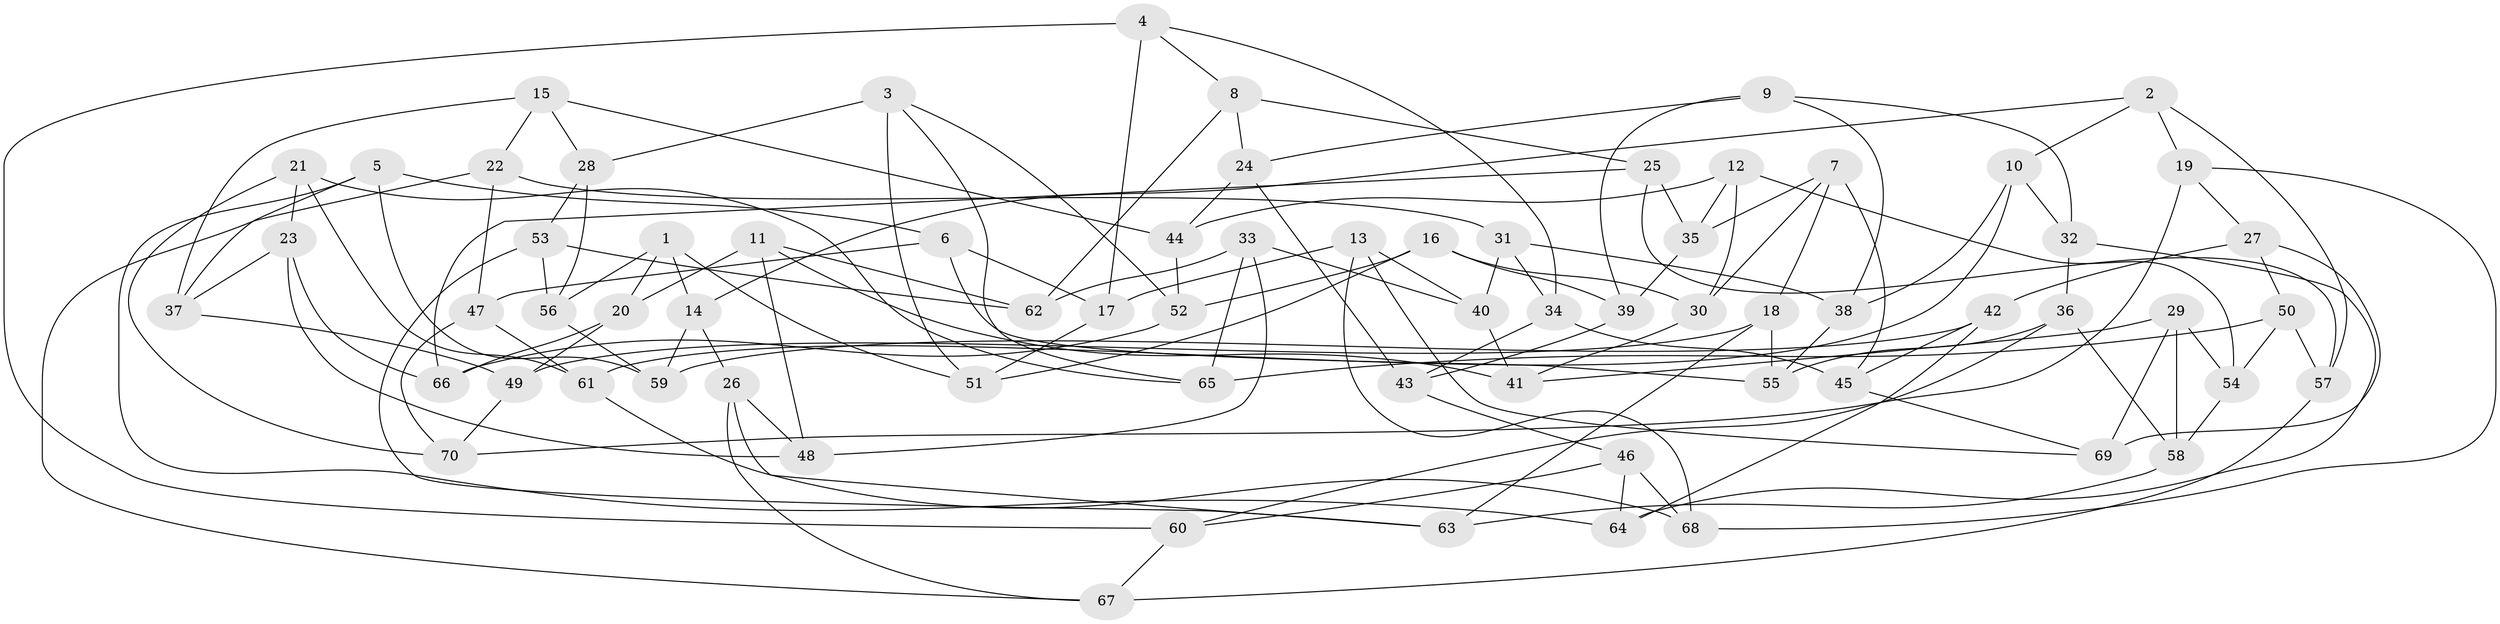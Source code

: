// Generated by graph-tools (version 1.1) at 2025/11/02/27/25 16:11:44]
// undirected, 70 vertices, 140 edges
graph export_dot {
graph [start="1"]
  node [color=gray90,style=filled];
  1;
  2;
  3;
  4;
  5;
  6;
  7;
  8;
  9;
  10;
  11;
  12;
  13;
  14;
  15;
  16;
  17;
  18;
  19;
  20;
  21;
  22;
  23;
  24;
  25;
  26;
  27;
  28;
  29;
  30;
  31;
  32;
  33;
  34;
  35;
  36;
  37;
  38;
  39;
  40;
  41;
  42;
  43;
  44;
  45;
  46;
  47;
  48;
  49;
  50;
  51;
  52;
  53;
  54;
  55;
  56;
  57;
  58;
  59;
  60;
  61;
  62;
  63;
  64;
  65;
  66;
  67;
  68;
  69;
  70;
  1 -- 56;
  1 -- 20;
  1 -- 51;
  1 -- 14;
  2 -- 14;
  2 -- 19;
  2 -- 57;
  2 -- 10;
  3 -- 52;
  3 -- 28;
  3 -- 51;
  3 -- 65;
  4 -- 17;
  4 -- 60;
  4 -- 34;
  4 -- 8;
  5 -- 37;
  5 -- 64;
  5 -- 6;
  5 -- 59;
  6 -- 47;
  6 -- 17;
  6 -- 55;
  7 -- 30;
  7 -- 18;
  7 -- 45;
  7 -- 35;
  8 -- 62;
  8 -- 25;
  8 -- 24;
  9 -- 38;
  9 -- 32;
  9 -- 24;
  9 -- 39;
  10 -- 38;
  10 -- 32;
  10 -- 61;
  11 -- 48;
  11 -- 62;
  11 -- 41;
  11 -- 20;
  12 -- 44;
  12 -- 35;
  12 -- 54;
  12 -- 30;
  13 -- 69;
  13 -- 17;
  13 -- 68;
  13 -- 40;
  14 -- 59;
  14 -- 26;
  15 -- 22;
  15 -- 28;
  15 -- 44;
  15 -- 37;
  16 -- 30;
  16 -- 52;
  16 -- 39;
  16 -- 51;
  17 -- 51;
  18 -- 49;
  18 -- 55;
  18 -- 63;
  19 -- 27;
  19 -- 70;
  19 -- 68;
  20 -- 49;
  20 -- 66;
  21 -- 61;
  21 -- 70;
  21 -- 65;
  21 -- 23;
  22 -- 67;
  22 -- 47;
  22 -- 31;
  23 -- 48;
  23 -- 66;
  23 -- 37;
  24 -- 43;
  24 -- 44;
  25 -- 57;
  25 -- 66;
  25 -- 35;
  26 -- 63;
  26 -- 67;
  26 -- 48;
  27 -- 50;
  27 -- 42;
  27 -- 69;
  28 -- 56;
  28 -- 53;
  29 -- 41;
  29 -- 69;
  29 -- 58;
  29 -- 54;
  30 -- 41;
  31 -- 40;
  31 -- 38;
  31 -- 34;
  32 -- 64;
  32 -- 36;
  33 -- 40;
  33 -- 62;
  33 -- 65;
  33 -- 48;
  34 -- 45;
  34 -- 43;
  35 -- 39;
  36 -- 58;
  36 -- 60;
  36 -- 55;
  37 -- 49;
  38 -- 55;
  39 -- 43;
  40 -- 41;
  42 -- 64;
  42 -- 59;
  42 -- 45;
  43 -- 46;
  44 -- 52;
  45 -- 69;
  46 -- 60;
  46 -- 68;
  46 -- 64;
  47 -- 70;
  47 -- 61;
  49 -- 70;
  50 -- 65;
  50 -- 54;
  50 -- 57;
  52 -- 66;
  53 -- 62;
  53 -- 56;
  53 -- 63;
  54 -- 58;
  56 -- 59;
  57 -- 67;
  58 -- 63;
  60 -- 67;
  61 -- 68;
}
